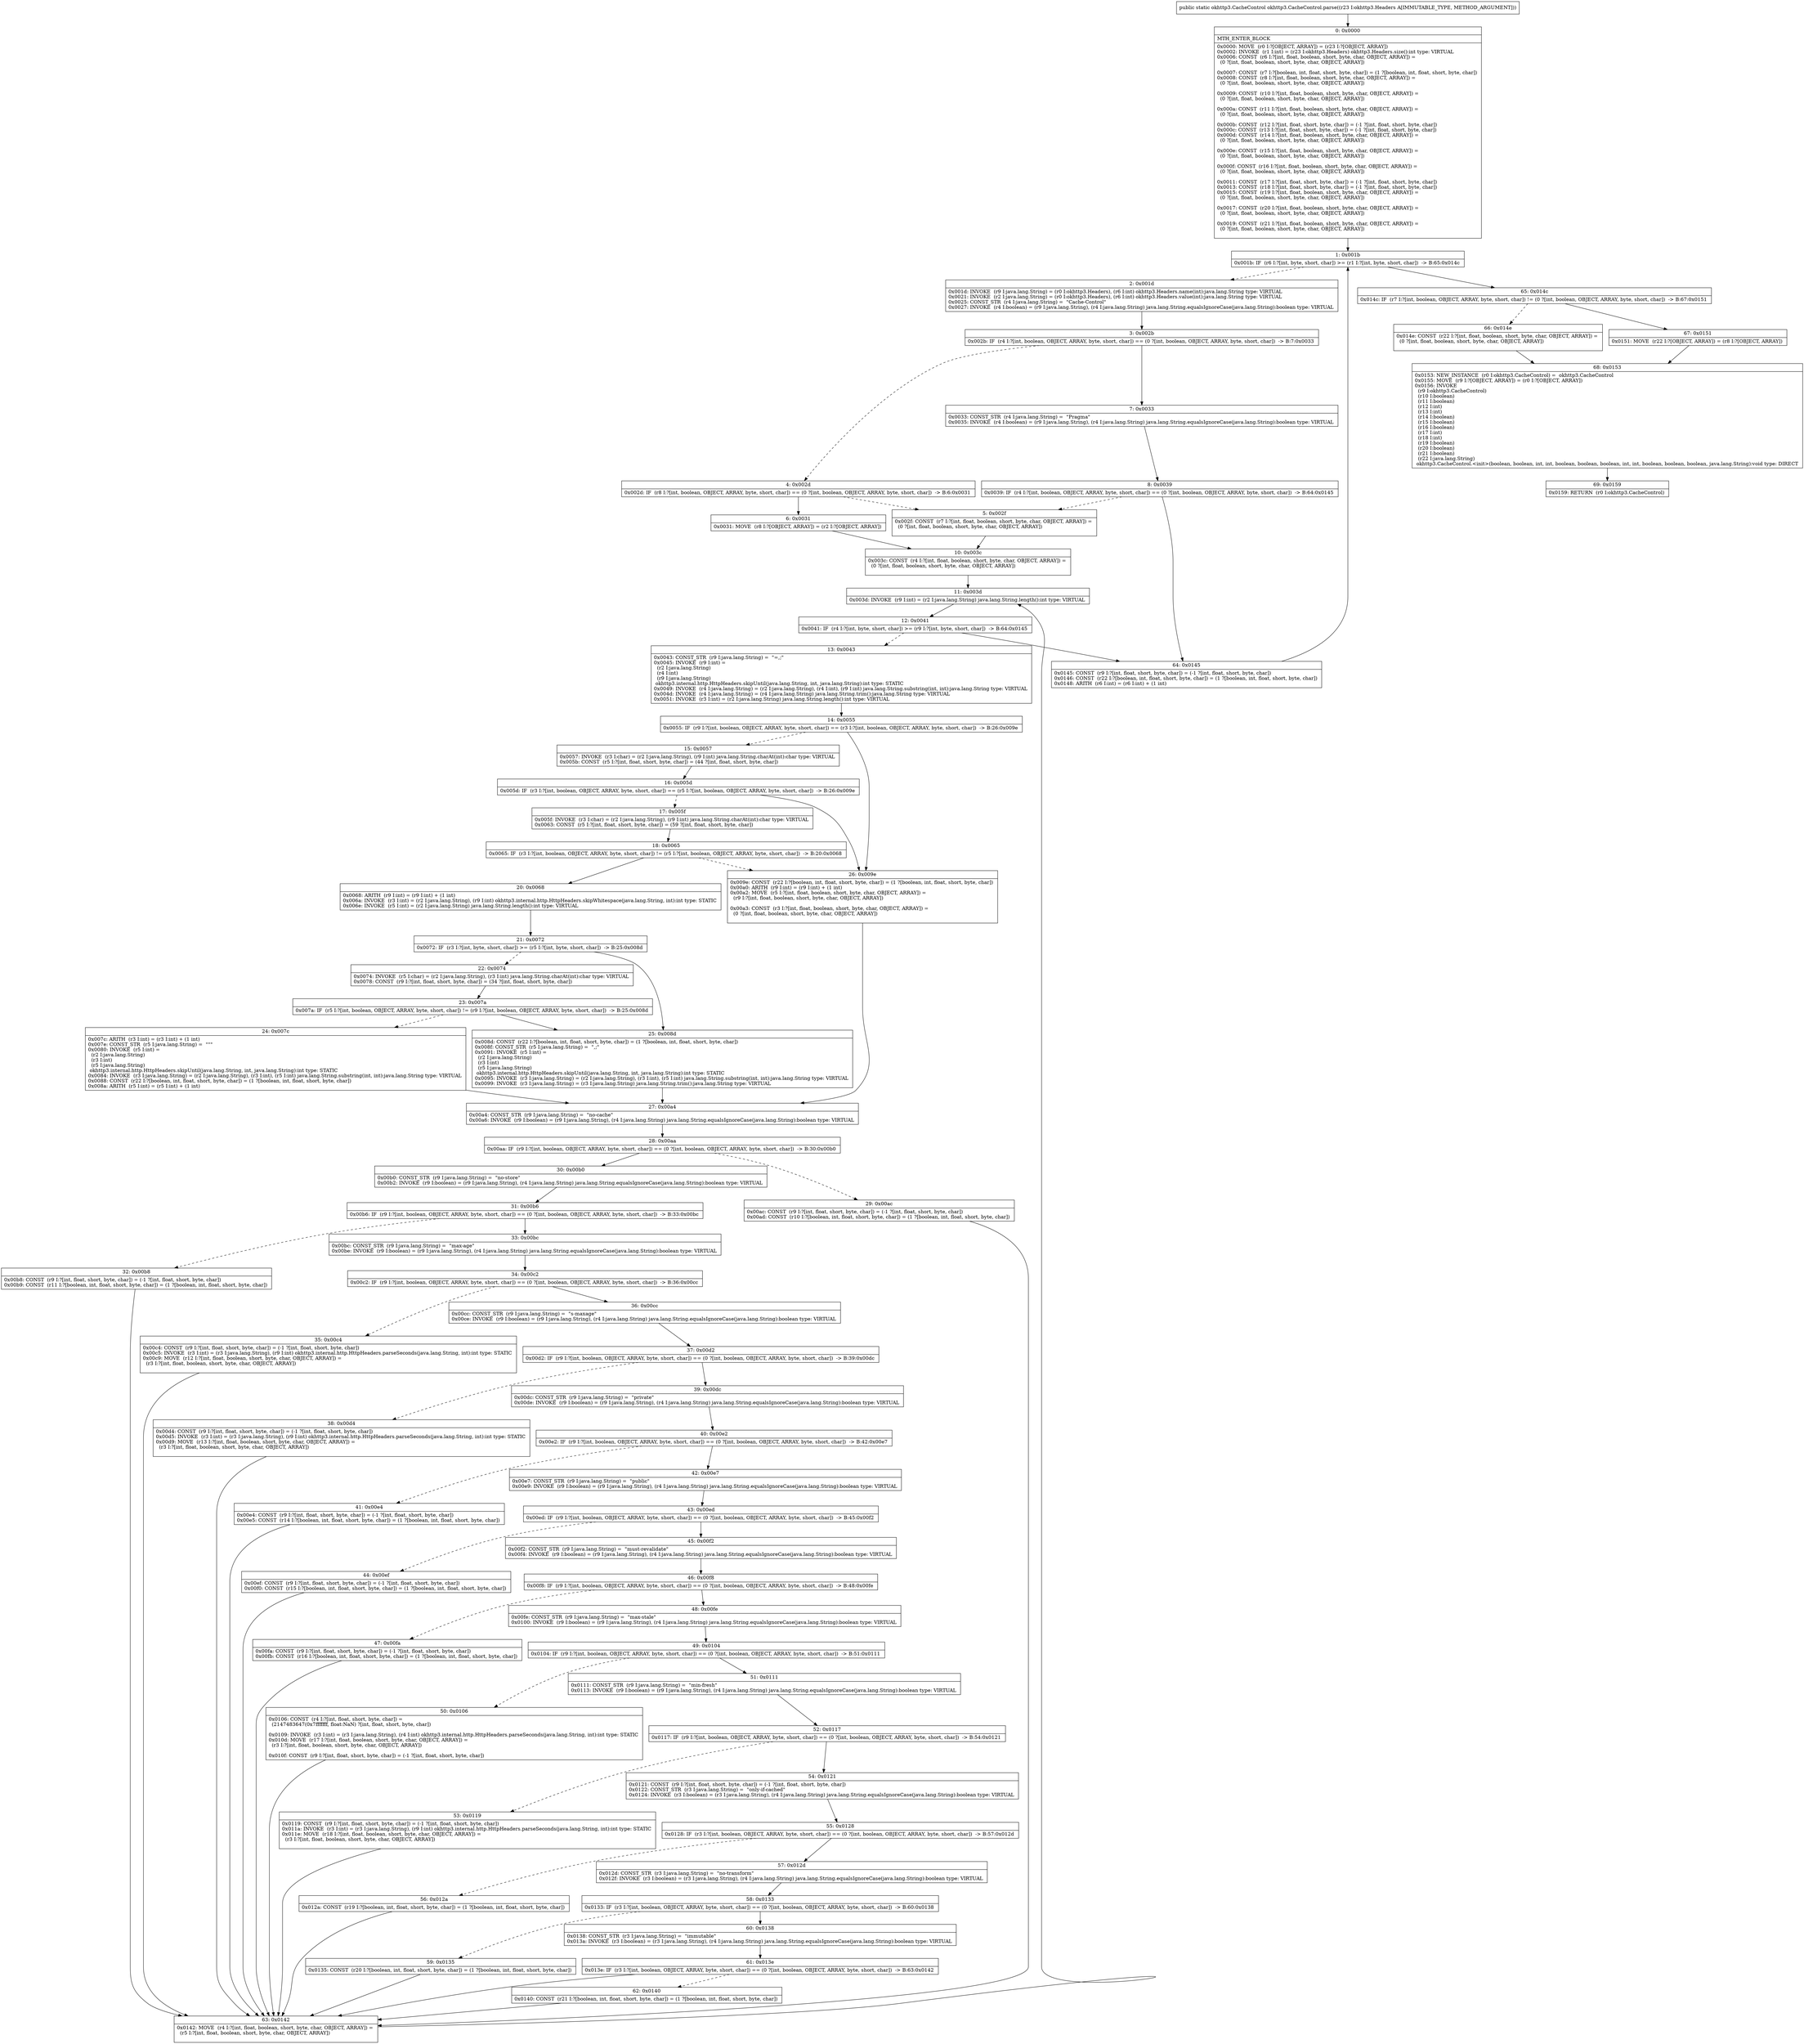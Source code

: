 digraph "CFG forokhttp3.CacheControl.parse(Lokhttp3\/Headers;)Lokhttp3\/CacheControl;" {
Node_0 [shape=record,label="{0\:\ 0x0000|MTH_ENTER_BLOCK\l|0x0000: MOVE  (r0 I:?[OBJECT, ARRAY]) = (r23 I:?[OBJECT, ARRAY]) \l0x0002: INVOKE  (r1 I:int) = (r23 I:okhttp3.Headers) okhttp3.Headers.size():int type: VIRTUAL \l0x0006: CONST  (r6 I:?[int, float, boolean, short, byte, char, OBJECT, ARRAY]) = \l  (0 ?[int, float, boolean, short, byte, char, OBJECT, ARRAY])\l \l0x0007: CONST  (r7 I:?[boolean, int, float, short, byte, char]) = (1 ?[boolean, int, float, short, byte, char]) \l0x0008: CONST  (r8 I:?[int, float, boolean, short, byte, char, OBJECT, ARRAY]) = \l  (0 ?[int, float, boolean, short, byte, char, OBJECT, ARRAY])\l \l0x0009: CONST  (r10 I:?[int, float, boolean, short, byte, char, OBJECT, ARRAY]) = \l  (0 ?[int, float, boolean, short, byte, char, OBJECT, ARRAY])\l \l0x000a: CONST  (r11 I:?[int, float, boolean, short, byte, char, OBJECT, ARRAY]) = \l  (0 ?[int, float, boolean, short, byte, char, OBJECT, ARRAY])\l \l0x000b: CONST  (r12 I:?[int, float, short, byte, char]) = (\-1 ?[int, float, short, byte, char]) \l0x000c: CONST  (r13 I:?[int, float, short, byte, char]) = (\-1 ?[int, float, short, byte, char]) \l0x000d: CONST  (r14 I:?[int, float, boolean, short, byte, char, OBJECT, ARRAY]) = \l  (0 ?[int, float, boolean, short, byte, char, OBJECT, ARRAY])\l \l0x000e: CONST  (r15 I:?[int, float, boolean, short, byte, char, OBJECT, ARRAY]) = \l  (0 ?[int, float, boolean, short, byte, char, OBJECT, ARRAY])\l \l0x000f: CONST  (r16 I:?[int, float, boolean, short, byte, char, OBJECT, ARRAY]) = \l  (0 ?[int, float, boolean, short, byte, char, OBJECT, ARRAY])\l \l0x0011: CONST  (r17 I:?[int, float, short, byte, char]) = (\-1 ?[int, float, short, byte, char]) \l0x0013: CONST  (r18 I:?[int, float, short, byte, char]) = (\-1 ?[int, float, short, byte, char]) \l0x0015: CONST  (r19 I:?[int, float, boolean, short, byte, char, OBJECT, ARRAY]) = \l  (0 ?[int, float, boolean, short, byte, char, OBJECT, ARRAY])\l \l0x0017: CONST  (r20 I:?[int, float, boolean, short, byte, char, OBJECT, ARRAY]) = \l  (0 ?[int, float, boolean, short, byte, char, OBJECT, ARRAY])\l \l0x0019: CONST  (r21 I:?[int, float, boolean, short, byte, char, OBJECT, ARRAY]) = \l  (0 ?[int, float, boolean, short, byte, char, OBJECT, ARRAY])\l \l}"];
Node_1 [shape=record,label="{1\:\ 0x001b|0x001b: IF  (r6 I:?[int, byte, short, char]) \>= (r1 I:?[int, byte, short, char])  \-\> B:65:0x014c \l}"];
Node_2 [shape=record,label="{2\:\ 0x001d|0x001d: INVOKE  (r9 I:java.lang.String) = (r0 I:okhttp3.Headers), (r6 I:int) okhttp3.Headers.name(int):java.lang.String type: VIRTUAL \l0x0021: INVOKE  (r2 I:java.lang.String) = (r0 I:okhttp3.Headers), (r6 I:int) okhttp3.Headers.value(int):java.lang.String type: VIRTUAL \l0x0025: CONST_STR  (r4 I:java.lang.String) =  \"Cache\-Control\" \l0x0027: INVOKE  (r4 I:boolean) = (r9 I:java.lang.String), (r4 I:java.lang.String) java.lang.String.equalsIgnoreCase(java.lang.String):boolean type: VIRTUAL \l}"];
Node_3 [shape=record,label="{3\:\ 0x002b|0x002b: IF  (r4 I:?[int, boolean, OBJECT, ARRAY, byte, short, char]) == (0 ?[int, boolean, OBJECT, ARRAY, byte, short, char])  \-\> B:7:0x0033 \l}"];
Node_4 [shape=record,label="{4\:\ 0x002d|0x002d: IF  (r8 I:?[int, boolean, OBJECT, ARRAY, byte, short, char]) == (0 ?[int, boolean, OBJECT, ARRAY, byte, short, char])  \-\> B:6:0x0031 \l}"];
Node_5 [shape=record,label="{5\:\ 0x002f|0x002f: CONST  (r7 I:?[int, float, boolean, short, byte, char, OBJECT, ARRAY]) = \l  (0 ?[int, float, boolean, short, byte, char, OBJECT, ARRAY])\l \l}"];
Node_6 [shape=record,label="{6\:\ 0x0031|0x0031: MOVE  (r8 I:?[OBJECT, ARRAY]) = (r2 I:?[OBJECT, ARRAY]) \l}"];
Node_7 [shape=record,label="{7\:\ 0x0033|0x0033: CONST_STR  (r4 I:java.lang.String) =  \"Pragma\" \l0x0035: INVOKE  (r4 I:boolean) = (r9 I:java.lang.String), (r4 I:java.lang.String) java.lang.String.equalsIgnoreCase(java.lang.String):boolean type: VIRTUAL \l}"];
Node_8 [shape=record,label="{8\:\ 0x0039|0x0039: IF  (r4 I:?[int, boolean, OBJECT, ARRAY, byte, short, char]) == (0 ?[int, boolean, OBJECT, ARRAY, byte, short, char])  \-\> B:64:0x0145 \l}"];
Node_10 [shape=record,label="{10\:\ 0x003c|0x003c: CONST  (r4 I:?[int, float, boolean, short, byte, char, OBJECT, ARRAY]) = \l  (0 ?[int, float, boolean, short, byte, char, OBJECT, ARRAY])\l \l}"];
Node_11 [shape=record,label="{11\:\ 0x003d|0x003d: INVOKE  (r9 I:int) = (r2 I:java.lang.String) java.lang.String.length():int type: VIRTUAL \l}"];
Node_12 [shape=record,label="{12\:\ 0x0041|0x0041: IF  (r4 I:?[int, byte, short, char]) \>= (r9 I:?[int, byte, short, char])  \-\> B:64:0x0145 \l}"];
Node_13 [shape=record,label="{13\:\ 0x0043|0x0043: CONST_STR  (r9 I:java.lang.String) =  \"=,;\" \l0x0045: INVOKE  (r9 I:int) = \l  (r2 I:java.lang.String)\l  (r4 I:int)\l  (r9 I:java.lang.String)\l okhttp3.internal.http.HttpHeaders.skipUntil(java.lang.String, int, java.lang.String):int type: STATIC \l0x0049: INVOKE  (r4 I:java.lang.String) = (r2 I:java.lang.String), (r4 I:int), (r9 I:int) java.lang.String.substring(int, int):java.lang.String type: VIRTUAL \l0x004d: INVOKE  (r4 I:java.lang.String) = (r4 I:java.lang.String) java.lang.String.trim():java.lang.String type: VIRTUAL \l0x0051: INVOKE  (r3 I:int) = (r2 I:java.lang.String) java.lang.String.length():int type: VIRTUAL \l}"];
Node_14 [shape=record,label="{14\:\ 0x0055|0x0055: IF  (r9 I:?[int, boolean, OBJECT, ARRAY, byte, short, char]) == (r3 I:?[int, boolean, OBJECT, ARRAY, byte, short, char])  \-\> B:26:0x009e \l}"];
Node_15 [shape=record,label="{15\:\ 0x0057|0x0057: INVOKE  (r3 I:char) = (r2 I:java.lang.String), (r9 I:int) java.lang.String.charAt(int):char type: VIRTUAL \l0x005b: CONST  (r5 I:?[int, float, short, byte, char]) = (44 ?[int, float, short, byte, char]) \l}"];
Node_16 [shape=record,label="{16\:\ 0x005d|0x005d: IF  (r3 I:?[int, boolean, OBJECT, ARRAY, byte, short, char]) == (r5 I:?[int, boolean, OBJECT, ARRAY, byte, short, char])  \-\> B:26:0x009e \l}"];
Node_17 [shape=record,label="{17\:\ 0x005f|0x005f: INVOKE  (r3 I:char) = (r2 I:java.lang.String), (r9 I:int) java.lang.String.charAt(int):char type: VIRTUAL \l0x0063: CONST  (r5 I:?[int, float, short, byte, char]) = (59 ?[int, float, short, byte, char]) \l}"];
Node_18 [shape=record,label="{18\:\ 0x0065|0x0065: IF  (r3 I:?[int, boolean, OBJECT, ARRAY, byte, short, char]) != (r5 I:?[int, boolean, OBJECT, ARRAY, byte, short, char])  \-\> B:20:0x0068 \l}"];
Node_20 [shape=record,label="{20\:\ 0x0068|0x0068: ARITH  (r9 I:int) = (r9 I:int) + (1 int) \l0x006a: INVOKE  (r3 I:int) = (r2 I:java.lang.String), (r9 I:int) okhttp3.internal.http.HttpHeaders.skipWhitespace(java.lang.String, int):int type: STATIC \l0x006e: INVOKE  (r5 I:int) = (r2 I:java.lang.String) java.lang.String.length():int type: VIRTUAL \l}"];
Node_21 [shape=record,label="{21\:\ 0x0072|0x0072: IF  (r3 I:?[int, byte, short, char]) \>= (r5 I:?[int, byte, short, char])  \-\> B:25:0x008d \l}"];
Node_22 [shape=record,label="{22\:\ 0x0074|0x0074: INVOKE  (r5 I:char) = (r2 I:java.lang.String), (r3 I:int) java.lang.String.charAt(int):char type: VIRTUAL \l0x0078: CONST  (r9 I:?[int, float, short, byte, char]) = (34 ?[int, float, short, byte, char]) \l}"];
Node_23 [shape=record,label="{23\:\ 0x007a|0x007a: IF  (r5 I:?[int, boolean, OBJECT, ARRAY, byte, short, char]) != (r9 I:?[int, boolean, OBJECT, ARRAY, byte, short, char])  \-\> B:25:0x008d \l}"];
Node_24 [shape=record,label="{24\:\ 0x007c|0x007c: ARITH  (r3 I:int) = (r3 I:int) + (1 int) \l0x007e: CONST_STR  (r5 I:java.lang.String) =  \"\"\" \l0x0080: INVOKE  (r5 I:int) = \l  (r2 I:java.lang.String)\l  (r3 I:int)\l  (r5 I:java.lang.String)\l okhttp3.internal.http.HttpHeaders.skipUntil(java.lang.String, int, java.lang.String):int type: STATIC \l0x0084: INVOKE  (r3 I:java.lang.String) = (r2 I:java.lang.String), (r3 I:int), (r5 I:int) java.lang.String.substring(int, int):java.lang.String type: VIRTUAL \l0x0088: CONST  (r22 I:?[boolean, int, float, short, byte, char]) = (1 ?[boolean, int, float, short, byte, char]) \l0x008a: ARITH  (r5 I:int) = (r5 I:int) + (1 int) \l}"];
Node_25 [shape=record,label="{25\:\ 0x008d|0x008d: CONST  (r22 I:?[boolean, int, float, short, byte, char]) = (1 ?[boolean, int, float, short, byte, char]) \l0x008f: CONST_STR  (r5 I:java.lang.String) =  \",;\" \l0x0091: INVOKE  (r5 I:int) = \l  (r2 I:java.lang.String)\l  (r3 I:int)\l  (r5 I:java.lang.String)\l okhttp3.internal.http.HttpHeaders.skipUntil(java.lang.String, int, java.lang.String):int type: STATIC \l0x0095: INVOKE  (r3 I:java.lang.String) = (r2 I:java.lang.String), (r3 I:int), (r5 I:int) java.lang.String.substring(int, int):java.lang.String type: VIRTUAL \l0x0099: INVOKE  (r3 I:java.lang.String) = (r3 I:java.lang.String) java.lang.String.trim():java.lang.String type: VIRTUAL \l}"];
Node_26 [shape=record,label="{26\:\ 0x009e|0x009e: CONST  (r22 I:?[boolean, int, float, short, byte, char]) = (1 ?[boolean, int, float, short, byte, char]) \l0x00a0: ARITH  (r9 I:int) = (r9 I:int) + (1 int) \l0x00a2: MOVE  (r5 I:?[int, float, boolean, short, byte, char, OBJECT, ARRAY]) = \l  (r9 I:?[int, float, boolean, short, byte, char, OBJECT, ARRAY])\l \l0x00a3: CONST  (r3 I:?[int, float, boolean, short, byte, char, OBJECT, ARRAY]) = \l  (0 ?[int, float, boolean, short, byte, char, OBJECT, ARRAY])\l \l}"];
Node_27 [shape=record,label="{27\:\ 0x00a4|0x00a4: CONST_STR  (r9 I:java.lang.String) =  \"no\-cache\" \l0x00a6: INVOKE  (r9 I:boolean) = (r9 I:java.lang.String), (r4 I:java.lang.String) java.lang.String.equalsIgnoreCase(java.lang.String):boolean type: VIRTUAL \l}"];
Node_28 [shape=record,label="{28\:\ 0x00aa|0x00aa: IF  (r9 I:?[int, boolean, OBJECT, ARRAY, byte, short, char]) == (0 ?[int, boolean, OBJECT, ARRAY, byte, short, char])  \-\> B:30:0x00b0 \l}"];
Node_29 [shape=record,label="{29\:\ 0x00ac|0x00ac: CONST  (r9 I:?[int, float, short, byte, char]) = (\-1 ?[int, float, short, byte, char]) \l0x00ad: CONST  (r10 I:?[boolean, int, float, short, byte, char]) = (1 ?[boolean, int, float, short, byte, char]) \l}"];
Node_30 [shape=record,label="{30\:\ 0x00b0|0x00b0: CONST_STR  (r9 I:java.lang.String) =  \"no\-store\" \l0x00b2: INVOKE  (r9 I:boolean) = (r9 I:java.lang.String), (r4 I:java.lang.String) java.lang.String.equalsIgnoreCase(java.lang.String):boolean type: VIRTUAL \l}"];
Node_31 [shape=record,label="{31\:\ 0x00b6|0x00b6: IF  (r9 I:?[int, boolean, OBJECT, ARRAY, byte, short, char]) == (0 ?[int, boolean, OBJECT, ARRAY, byte, short, char])  \-\> B:33:0x00bc \l}"];
Node_32 [shape=record,label="{32\:\ 0x00b8|0x00b8: CONST  (r9 I:?[int, float, short, byte, char]) = (\-1 ?[int, float, short, byte, char]) \l0x00b9: CONST  (r11 I:?[boolean, int, float, short, byte, char]) = (1 ?[boolean, int, float, short, byte, char]) \l}"];
Node_33 [shape=record,label="{33\:\ 0x00bc|0x00bc: CONST_STR  (r9 I:java.lang.String) =  \"max\-age\" \l0x00be: INVOKE  (r9 I:boolean) = (r9 I:java.lang.String), (r4 I:java.lang.String) java.lang.String.equalsIgnoreCase(java.lang.String):boolean type: VIRTUAL \l}"];
Node_34 [shape=record,label="{34\:\ 0x00c2|0x00c2: IF  (r9 I:?[int, boolean, OBJECT, ARRAY, byte, short, char]) == (0 ?[int, boolean, OBJECT, ARRAY, byte, short, char])  \-\> B:36:0x00cc \l}"];
Node_35 [shape=record,label="{35\:\ 0x00c4|0x00c4: CONST  (r9 I:?[int, float, short, byte, char]) = (\-1 ?[int, float, short, byte, char]) \l0x00c5: INVOKE  (r3 I:int) = (r3 I:java.lang.String), (r9 I:int) okhttp3.internal.http.HttpHeaders.parseSeconds(java.lang.String, int):int type: STATIC \l0x00c9: MOVE  (r12 I:?[int, float, boolean, short, byte, char, OBJECT, ARRAY]) = \l  (r3 I:?[int, float, boolean, short, byte, char, OBJECT, ARRAY])\l \l}"];
Node_36 [shape=record,label="{36\:\ 0x00cc|0x00cc: CONST_STR  (r9 I:java.lang.String) =  \"s\-maxage\" \l0x00ce: INVOKE  (r9 I:boolean) = (r9 I:java.lang.String), (r4 I:java.lang.String) java.lang.String.equalsIgnoreCase(java.lang.String):boolean type: VIRTUAL \l}"];
Node_37 [shape=record,label="{37\:\ 0x00d2|0x00d2: IF  (r9 I:?[int, boolean, OBJECT, ARRAY, byte, short, char]) == (0 ?[int, boolean, OBJECT, ARRAY, byte, short, char])  \-\> B:39:0x00dc \l}"];
Node_38 [shape=record,label="{38\:\ 0x00d4|0x00d4: CONST  (r9 I:?[int, float, short, byte, char]) = (\-1 ?[int, float, short, byte, char]) \l0x00d5: INVOKE  (r3 I:int) = (r3 I:java.lang.String), (r9 I:int) okhttp3.internal.http.HttpHeaders.parseSeconds(java.lang.String, int):int type: STATIC \l0x00d9: MOVE  (r13 I:?[int, float, boolean, short, byte, char, OBJECT, ARRAY]) = \l  (r3 I:?[int, float, boolean, short, byte, char, OBJECT, ARRAY])\l \l}"];
Node_39 [shape=record,label="{39\:\ 0x00dc|0x00dc: CONST_STR  (r9 I:java.lang.String) =  \"private\" \l0x00de: INVOKE  (r9 I:boolean) = (r9 I:java.lang.String), (r4 I:java.lang.String) java.lang.String.equalsIgnoreCase(java.lang.String):boolean type: VIRTUAL \l}"];
Node_40 [shape=record,label="{40\:\ 0x00e2|0x00e2: IF  (r9 I:?[int, boolean, OBJECT, ARRAY, byte, short, char]) == (0 ?[int, boolean, OBJECT, ARRAY, byte, short, char])  \-\> B:42:0x00e7 \l}"];
Node_41 [shape=record,label="{41\:\ 0x00e4|0x00e4: CONST  (r9 I:?[int, float, short, byte, char]) = (\-1 ?[int, float, short, byte, char]) \l0x00e5: CONST  (r14 I:?[boolean, int, float, short, byte, char]) = (1 ?[boolean, int, float, short, byte, char]) \l}"];
Node_42 [shape=record,label="{42\:\ 0x00e7|0x00e7: CONST_STR  (r9 I:java.lang.String) =  \"public\" \l0x00e9: INVOKE  (r9 I:boolean) = (r9 I:java.lang.String), (r4 I:java.lang.String) java.lang.String.equalsIgnoreCase(java.lang.String):boolean type: VIRTUAL \l}"];
Node_43 [shape=record,label="{43\:\ 0x00ed|0x00ed: IF  (r9 I:?[int, boolean, OBJECT, ARRAY, byte, short, char]) == (0 ?[int, boolean, OBJECT, ARRAY, byte, short, char])  \-\> B:45:0x00f2 \l}"];
Node_44 [shape=record,label="{44\:\ 0x00ef|0x00ef: CONST  (r9 I:?[int, float, short, byte, char]) = (\-1 ?[int, float, short, byte, char]) \l0x00f0: CONST  (r15 I:?[boolean, int, float, short, byte, char]) = (1 ?[boolean, int, float, short, byte, char]) \l}"];
Node_45 [shape=record,label="{45\:\ 0x00f2|0x00f2: CONST_STR  (r9 I:java.lang.String) =  \"must\-revalidate\" \l0x00f4: INVOKE  (r9 I:boolean) = (r9 I:java.lang.String), (r4 I:java.lang.String) java.lang.String.equalsIgnoreCase(java.lang.String):boolean type: VIRTUAL \l}"];
Node_46 [shape=record,label="{46\:\ 0x00f8|0x00f8: IF  (r9 I:?[int, boolean, OBJECT, ARRAY, byte, short, char]) == (0 ?[int, boolean, OBJECT, ARRAY, byte, short, char])  \-\> B:48:0x00fe \l}"];
Node_47 [shape=record,label="{47\:\ 0x00fa|0x00fa: CONST  (r9 I:?[int, float, short, byte, char]) = (\-1 ?[int, float, short, byte, char]) \l0x00fb: CONST  (r16 I:?[boolean, int, float, short, byte, char]) = (1 ?[boolean, int, float, short, byte, char]) \l}"];
Node_48 [shape=record,label="{48\:\ 0x00fe|0x00fe: CONST_STR  (r9 I:java.lang.String) =  \"max\-stale\" \l0x0100: INVOKE  (r9 I:boolean) = (r9 I:java.lang.String), (r4 I:java.lang.String) java.lang.String.equalsIgnoreCase(java.lang.String):boolean type: VIRTUAL \l}"];
Node_49 [shape=record,label="{49\:\ 0x0104|0x0104: IF  (r9 I:?[int, boolean, OBJECT, ARRAY, byte, short, char]) == (0 ?[int, boolean, OBJECT, ARRAY, byte, short, char])  \-\> B:51:0x0111 \l}"];
Node_50 [shape=record,label="{50\:\ 0x0106|0x0106: CONST  (r4 I:?[int, float, short, byte, char]) = \l  (2147483647(0x7fffffff, float:NaN) ?[int, float, short, byte, char])\l \l0x0109: INVOKE  (r3 I:int) = (r3 I:java.lang.String), (r4 I:int) okhttp3.internal.http.HttpHeaders.parseSeconds(java.lang.String, int):int type: STATIC \l0x010d: MOVE  (r17 I:?[int, float, boolean, short, byte, char, OBJECT, ARRAY]) = \l  (r3 I:?[int, float, boolean, short, byte, char, OBJECT, ARRAY])\l \l0x010f: CONST  (r9 I:?[int, float, short, byte, char]) = (\-1 ?[int, float, short, byte, char]) \l}"];
Node_51 [shape=record,label="{51\:\ 0x0111|0x0111: CONST_STR  (r9 I:java.lang.String) =  \"min\-fresh\" \l0x0113: INVOKE  (r9 I:boolean) = (r9 I:java.lang.String), (r4 I:java.lang.String) java.lang.String.equalsIgnoreCase(java.lang.String):boolean type: VIRTUAL \l}"];
Node_52 [shape=record,label="{52\:\ 0x0117|0x0117: IF  (r9 I:?[int, boolean, OBJECT, ARRAY, byte, short, char]) == (0 ?[int, boolean, OBJECT, ARRAY, byte, short, char])  \-\> B:54:0x0121 \l}"];
Node_53 [shape=record,label="{53\:\ 0x0119|0x0119: CONST  (r9 I:?[int, float, short, byte, char]) = (\-1 ?[int, float, short, byte, char]) \l0x011a: INVOKE  (r3 I:int) = (r3 I:java.lang.String), (r9 I:int) okhttp3.internal.http.HttpHeaders.parseSeconds(java.lang.String, int):int type: STATIC \l0x011e: MOVE  (r18 I:?[int, float, boolean, short, byte, char, OBJECT, ARRAY]) = \l  (r3 I:?[int, float, boolean, short, byte, char, OBJECT, ARRAY])\l \l}"];
Node_54 [shape=record,label="{54\:\ 0x0121|0x0121: CONST  (r9 I:?[int, float, short, byte, char]) = (\-1 ?[int, float, short, byte, char]) \l0x0122: CONST_STR  (r3 I:java.lang.String) =  \"only\-if\-cached\" \l0x0124: INVOKE  (r3 I:boolean) = (r3 I:java.lang.String), (r4 I:java.lang.String) java.lang.String.equalsIgnoreCase(java.lang.String):boolean type: VIRTUAL \l}"];
Node_55 [shape=record,label="{55\:\ 0x0128|0x0128: IF  (r3 I:?[int, boolean, OBJECT, ARRAY, byte, short, char]) == (0 ?[int, boolean, OBJECT, ARRAY, byte, short, char])  \-\> B:57:0x012d \l}"];
Node_56 [shape=record,label="{56\:\ 0x012a|0x012a: CONST  (r19 I:?[boolean, int, float, short, byte, char]) = (1 ?[boolean, int, float, short, byte, char]) \l}"];
Node_57 [shape=record,label="{57\:\ 0x012d|0x012d: CONST_STR  (r3 I:java.lang.String) =  \"no\-transform\" \l0x012f: INVOKE  (r3 I:boolean) = (r3 I:java.lang.String), (r4 I:java.lang.String) java.lang.String.equalsIgnoreCase(java.lang.String):boolean type: VIRTUAL \l}"];
Node_58 [shape=record,label="{58\:\ 0x0133|0x0133: IF  (r3 I:?[int, boolean, OBJECT, ARRAY, byte, short, char]) == (0 ?[int, boolean, OBJECT, ARRAY, byte, short, char])  \-\> B:60:0x0138 \l}"];
Node_59 [shape=record,label="{59\:\ 0x0135|0x0135: CONST  (r20 I:?[boolean, int, float, short, byte, char]) = (1 ?[boolean, int, float, short, byte, char]) \l}"];
Node_60 [shape=record,label="{60\:\ 0x0138|0x0138: CONST_STR  (r3 I:java.lang.String) =  \"immutable\" \l0x013a: INVOKE  (r3 I:boolean) = (r3 I:java.lang.String), (r4 I:java.lang.String) java.lang.String.equalsIgnoreCase(java.lang.String):boolean type: VIRTUAL \l}"];
Node_61 [shape=record,label="{61\:\ 0x013e|0x013e: IF  (r3 I:?[int, boolean, OBJECT, ARRAY, byte, short, char]) == (0 ?[int, boolean, OBJECT, ARRAY, byte, short, char])  \-\> B:63:0x0142 \l}"];
Node_62 [shape=record,label="{62\:\ 0x0140|0x0140: CONST  (r21 I:?[boolean, int, float, short, byte, char]) = (1 ?[boolean, int, float, short, byte, char]) \l}"];
Node_63 [shape=record,label="{63\:\ 0x0142|0x0142: MOVE  (r4 I:?[int, float, boolean, short, byte, char, OBJECT, ARRAY]) = \l  (r5 I:?[int, float, boolean, short, byte, char, OBJECT, ARRAY])\l \l}"];
Node_64 [shape=record,label="{64\:\ 0x0145|0x0145: CONST  (r9 I:?[int, float, short, byte, char]) = (\-1 ?[int, float, short, byte, char]) \l0x0146: CONST  (r22 I:?[boolean, int, float, short, byte, char]) = (1 ?[boolean, int, float, short, byte, char]) \l0x0148: ARITH  (r6 I:int) = (r6 I:int) + (1 int) \l}"];
Node_65 [shape=record,label="{65\:\ 0x014c|0x014c: IF  (r7 I:?[int, boolean, OBJECT, ARRAY, byte, short, char]) != (0 ?[int, boolean, OBJECT, ARRAY, byte, short, char])  \-\> B:67:0x0151 \l}"];
Node_66 [shape=record,label="{66\:\ 0x014e|0x014e: CONST  (r22 I:?[int, float, boolean, short, byte, char, OBJECT, ARRAY]) = \l  (0 ?[int, float, boolean, short, byte, char, OBJECT, ARRAY])\l \l}"];
Node_67 [shape=record,label="{67\:\ 0x0151|0x0151: MOVE  (r22 I:?[OBJECT, ARRAY]) = (r8 I:?[OBJECT, ARRAY]) \l}"];
Node_68 [shape=record,label="{68\:\ 0x0153|0x0153: NEW_INSTANCE  (r0 I:okhttp3.CacheControl) =  okhttp3.CacheControl \l0x0155: MOVE  (r9 I:?[OBJECT, ARRAY]) = (r0 I:?[OBJECT, ARRAY]) \l0x0156: INVOKE  \l  (r9 I:okhttp3.CacheControl)\l  (r10 I:boolean)\l  (r11 I:boolean)\l  (r12 I:int)\l  (r13 I:int)\l  (r14 I:boolean)\l  (r15 I:boolean)\l  (r16 I:boolean)\l  (r17 I:int)\l  (r18 I:int)\l  (r19 I:boolean)\l  (r20 I:boolean)\l  (r21 I:boolean)\l  (r22 I:java.lang.String)\l okhttp3.CacheControl.\<init\>(boolean, boolean, int, int, boolean, boolean, boolean, int, int, boolean, boolean, boolean, java.lang.String):void type: DIRECT \l}"];
Node_69 [shape=record,label="{69\:\ 0x0159|0x0159: RETURN  (r0 I:okhttp3.CacheControl) \l}"];
MethodNode[shape=record,label="{public static okhttp3.CacheControl okhttp3.CacheControl.parse((r23 I:okhttp3.Headers A[IMMUTABLE_TYPE, METHOD_ARGUMENT])) }"];
MethodNode -> Node_0;
Node_0 -> Node_1;
Node_1 -> Node_2[style=dashed];
Node_1 -> Node_65;
Node_2 -> Node_3;
Node_3 -> Node_4[style=dashed];
Node_3 -> Node_7;
Node_4 -> Node_5[style=dashed];
Node_4 -> Node_6;
Node_5 -> Node_10;
Node_6 -> Node_10;
Node_7 -> Node_8;
Node_8 -> Node_64;
Node_8 -> Node_5[style=dashed];
Node_10 -> Node_11;
Node_11 -> Node_12;
Node_12 -> Node_13[style=dashed];
Node_12 -> Node_64;
Node_13 -> Node_14;
Node_14 -> Node_15[style=dashed];
Node_14 -> Node_26;
Node_15 -> Node_16;
Node_16 -> Node_17[style=dashed];
Node_16 -> Node_26;
Node_17 -> Node_18;
Node_18 -> Node_20;
Node_18 -> Node_26[style=dashed];
Node_20 -> Node_21;
Node_21 -> Node_22[style=dashed];
Node_21 -> Node_25;
Node_22 -> Node_23;
Node_23 -> Node_24[style=dashed];
Node_23 -> Node_25;
Node_24 -> Node_27;
Node_25 -> Node_27;
Node_26 -> Node_27;
Node_27 -> Node_28;
Node_28 -> Node_29[style=dashed];
Node_28 -> Node_30;
Node_29 -> Node_63;
Node_30 -> Node_31;
Node_31 -> Node_32[style=dashed];
Node_31 -> Node_33;
Node_32 -> Node_63;
Node_33 -> Node_34;
Node_34 -> Node_35[style=dashed];
Node_34 -> Node_36;
Node_35 -> Node_63;
Node_36 -> Node_37;
Node_37 -> Node_38[style=dashed];
Node_37 -> Node_39;
Node_38 -> Node_63;
Node_39 -> Node_40;
Node_40 -> Node_41[style=dashed];
Node_40 -> Node_42;
Node_41 -> Node_63;
Node_42 -> Node_43;
Node_43 -> Node_44[style=dashed];
Node_43 -> Node_45;
Node_44 -> Node_63;
Node_45 -> Node_46;
Node_46 -> Node_47[style=dashed];
Node_46 -> Node_48;
Node_47 -> Node_63;
Node_48 -> Node_49;
Node_49 -> Node_50[style=dashed];
Node_49 -> Node_51;
Node_50 -> Node_63;
Node_51 -> Node_52;
Node_52 -> Node_53[style=dashed];
Node_52 -> Node_54;
Node_53 -> Node_63;
Node_54 -> Node_55;
Node_55 -> Node_56[style=dashed];
Node_55 -> Node_57;
Node_56 -> Node_63;
Node_57 -> Node_58;
Node_58 -> Node_59[style=dashed];
Node_58 -> Node_60;
Node_59 -> Node_63;
Node_60 -> Node_61;
Node_61 -> Node_62[style=dashed];
Node_61 -> Node_63;
Node_62 -> Node_63;
Node_63 -> Node_11;
Node_64 -> Node_1;
Node_65 -> Node_66[style=dashed];
Node_65 -> Node_67;
Node_66 -> Node_68;
Node_67 -> Node_68;
Node_68 -> Node_69;
}

